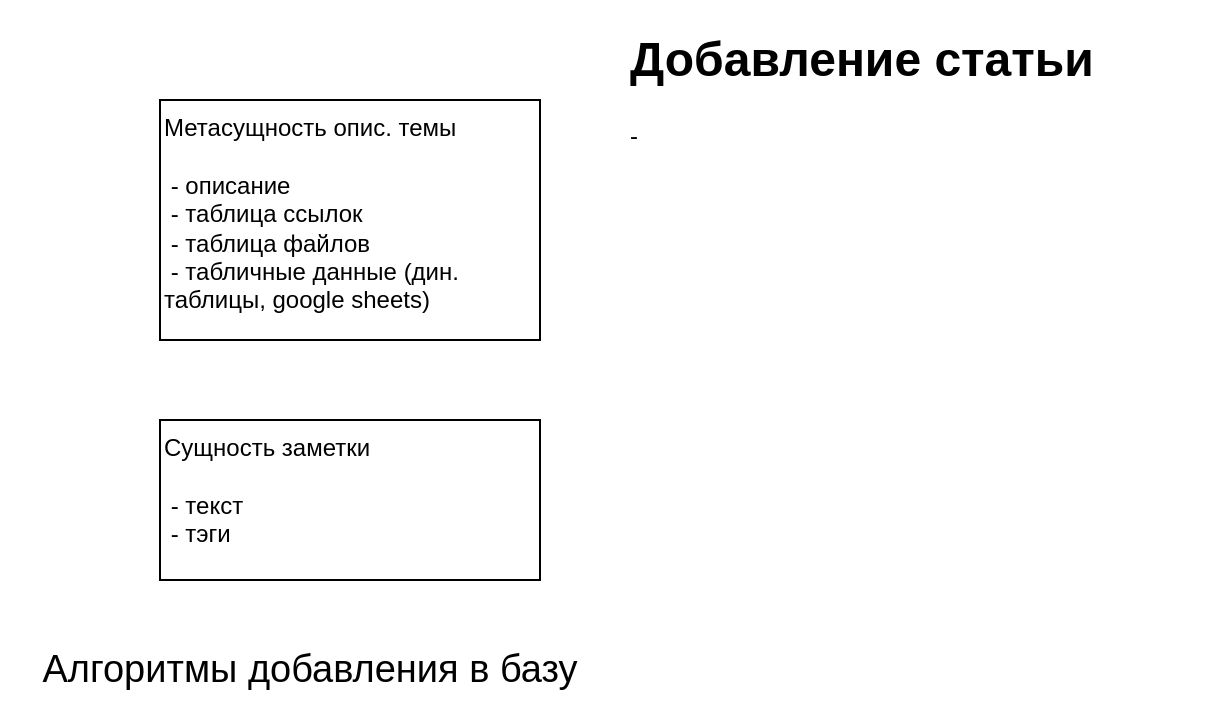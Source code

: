 <mxfile>
    <diagram id="d2ZziJYLRuLL4TYNv0xV" name="Page-1">
        <mxGraphModel dx="1327" dy="476" grid="1" gridSize="10" guides="1" tooltips="1" connect="1" arrows="1" fold="1" page="1" pageScale="1" pageWidth="850" pageHeight="1100" math="0" shadow="0">
            <root>
                <mxCell id="0"/>
                <mxCell id="1" parent="0"/>
                <mxCell id="2" value="Метасущность опис. темы&lt;br&gt;&lt;br&gt;&amp;nbsp;- описание&amp;nbsp;&lt;br&gt;&amp;nbsp;- таблица ссылок&lt;br&gt;&amp;nbsp;- таблица файлов&lt;br&gt;&amp;nbsp;- табличные данные (дин. таблицы, google sheets)" style="rounded=0;whiteSpace=wrap;html=1;align=left;verticalAlign=top;" vertex="1" parent="1">
                    <mxGeometry x="40" y="80" width="190" height="120" as="geometry"/>
                </mxCell>
                <mxCell id="4" value="Сущность заметки&lt;br&gt;&lt;br&gt;&amp;nbsp;- текст&lt;br&gt;&amp;nbsp;- тэги" style="rounded=0;whiteSpace=wrap;html=1;align=left;verticalAlign=top;" vertex="1" parent="1">
                    <mxGeometry x="40" y="240" width="190" height="80" as="geometry"/>
                </mxCell>
                <mxCell id="5" value="&lt;h1&gt;Добавление статьи&lt;/h1&gt;&lt;p&gt;-&amp;nbsp;&lt;/p&gt;" style="text;html=1;strokeColor=none;fillColor=none;spacing=5;spacingTop=-20;whiteSpace=wrap;overflow=hidden;rounded=0;" vertex="1" parent="1">
                    <mxGeometry x="270" y="40" width="300" height="180" as="geometry"/>
                </mxCell>
                <mxCell id="6" value="Алгоритмы добавления в базу" style="text;html=1;strokeColor=none;fillColor=none;align=center;verticalAlign=middle;whiteSpace=wrap;rounded=0;fontSize=19;" vertex="1" parent="1">
                    <mxGeometry x="-40" y="350" width="310" height="30" as="geometry"/>
                </mxCell>
            </root>
        </mxGraphModel>
    </diagram>
</mxfile>